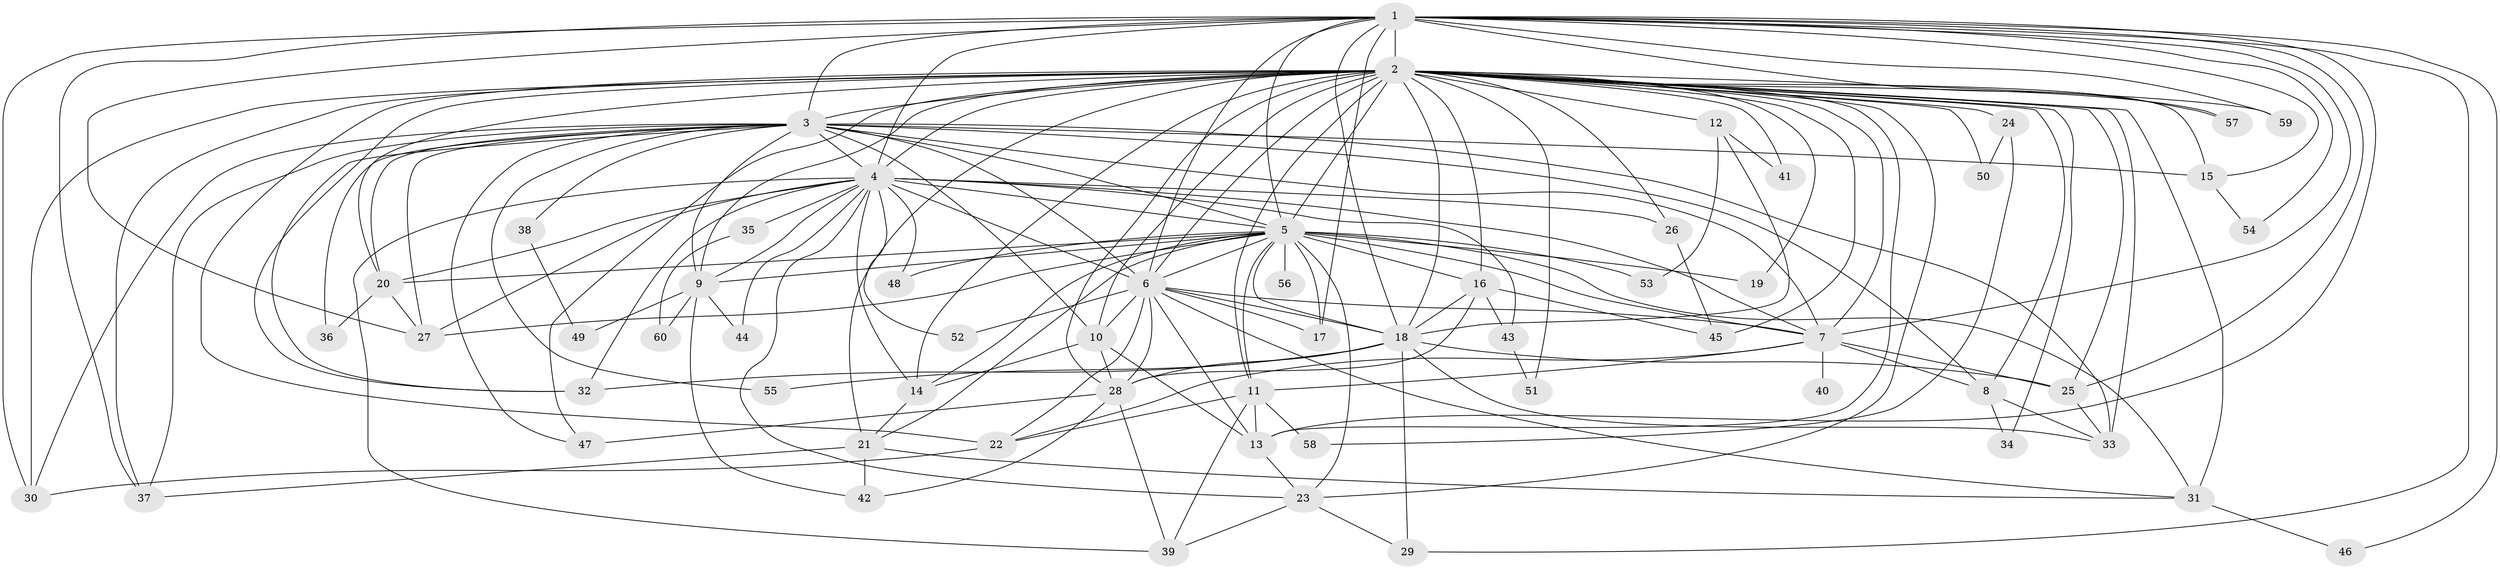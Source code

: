 // original degree distribution, {26: 0.00684931506849315, 30: 0.00684931506849315, 22: 0.00684931506849315, 21: 0.0136986301369863, 25: 0.00684931506849315, 20: 0.00684931506849315, 29: 0.00684931506849315, 27: 0.00684931506849315, 18: 0.00684931506849315, 4: 0.11643835616438356, 7: 0.02054794520547945, 9: 0.00684931506849315, 8: 0.0136986301369863, 5: 0.03424657534246575, 3: 0.1917808219178082, 2: 0.5273972602739726, 6: 0.02054794520547945}
// Generated by graph-tools (version 1.1) at 2025/49/03/04/25 22:49:47]
// undirected, 60 vertices, 169 edges
graph export_dot {
  node [color=gray90,style=filled];
  1;
  2;
  3;
  4;
  5;
  6;
  7;
  8;
  9;
  10;
  11;
  12;
  13;
  14;
  15;
  16;
  17;
  18;
  19;
  20;
  21;
  22;
  23;
  24;
  25;
  26;
  27;
  28;
  29;
  30;
  31;
  32;
  33;
  34;
  35;
  36;
  37;
  38;
  39;
  40;
  41;
  42;
  43;
  44;
  45;
  46;
  47;
  48;
  49;
  50;
  51;
  52;
  53;
  54;
  55;
  56;
  57;
  58;
  59;
  60;
  1 -- 2 [weight=4.0];
  1 -- 3 [weight=2.0];
  1 -- 4 [weight=1.0];
  1 -- 5 [weight=2.0];
  1 -- 6 [weight=1.0];
  1 -- 7 [weight=2.0];
  1 -- 13 [weight=1.0];
  1 -- 15 [weight=1.0];
  1 -- 17 [weight=1.0];
  1 -- 18 [weight=1.0];
  1 -- 25 [weight=1.0];
  1 -- 27 [weight=1.0];
  1 -- 29 [weight=1.0];
  1 -- 30 [weight=1.0];
  1 -- 37 [weight=1.0];
  1 -- 46 [weight=1.0];
  1 -- 54 [weight=1.0];
  1 -- 57 [weight=1.0];
  1 -- 59 [weight=1.0];
  2 -- 3 [weight=6.0];
  2 -- 4 [weight=4.0];
  2 -- 5 [weight=5.0];
  2 -- 6 [weight=4.0];
  2 -- 7 [weight=4.0];
  2 -- 8 [weight=2.0];
  2 -- 9 [weight=1.0];
  2 -- 10 [weight=2.0];
  2 -- 11 [weight=1.0];
  2 -- 12 [weight=2.0];
  2 -- 13 [weight=2.0];
  2 -- 14 [weight=4.0];
  2 -- 15 [weight=1.0];
  2 -- 16 [weight=1.0];
  2 -- 18 [weight=2.0];
  2 -- 19 [weight=1.0];
  2 -- 20 [weight=2.0];
  2 -- 21 [weight=2.0];
  2 -- 22 [weight=2.0];
  2 -- 23 [weight=1.0];
  2 -- 24 [weight=1.0];
  2 -- 25 [weight=1.0];
  2 -- 26 [weight=2.0];
  2 -- 28 [weight=2.0];
  2 -- 30 [weight=2.0];
  2 -- 31 [weight=1.0];
  2 -- 32 [weight=1.0];
  2 -- 33 [weight=1.0];
  2 -- 34 [weight=1.0];
  2 -- 37 [weight=1.0];
  2 -- 41 [weight=1.0];
  2 -- 45 [weight=1.0];
  2 -- 47 [weight=2.0];
  2 -- 50 [weight=1.0];
  2 -- 51 [weight=1.0];
  2 -- 57 [weight=1.0];
  2 -- 59 [weight=1.0];
  3 -- 4 [weight=2.0];
  3 -- 5 [weight=2.0];
  3 -- 6 [weight=2.0];
  3 -- 7 [weight=3.0];
  3 -- 8 [weight=1.0];
  3 -- 9 [weight=1.0];
  3 -- 10 [weight=1.0];
  3 -- 15 [weight=3.0];
  3 -- 20 [weight=1.0];
  3 -- 27 [weight=1.0];
  3 -- 30 [weight=1.0];
  3 -- 32 [weight=1.0];
  3 -- 33 [weight=6.0];
  3 -- 36 [weight=1.0];
  3 -- 37 [weight=1.0];
  3 -- 38 [weight=1.0];
  3 -- 47 [weight=1.0];
  3 -- 55 [weight=1.0];
  4 -- 5 [weight=1.0];
  4 -- 6 [weight=1.0];
  4 -- 7 [weight=1.0];
  4 -- 9 [weight=1.0];
  4 -- 14 [weight=1.0];
  4 -- 20 [weight=1.0];
  4 -- 23 [weight=1.0];
  4 -- 26 [weight=1.0];
  4 -- 27 [weight=1.0];
  4 -- 32 [weight=1.0];
  4 -- 35 [weight=1.0];
  4 -- 39 [weight=1.0];
  4 -- 43 [weight=1.0];
  4 -- 44 [weight=1.0];
  4 -- 48 [weight=1.0];
  4 -- 52 [weight=1.0];
  5 -- 6 [weight=1.0];
  5 -- 7 [weight=1.0];
  5 -- 9 [weight=1.0];
  5 -- 11 [weight=1.0];
  5 -- 14 [weight=1.0];
  5 -- 16 [weight=1.0];
  5 -- 17 [weight=1.0];
  5 -- 18 [weight=1.0];
  5 -- 19 [weight=1.0];
  5 -- 20 [weight=1.0];
  5 -- 21 [weight=1.0];
  5 -- 23 [weight=1.0];
  5 -- 27 [weight=1.0];
  5 -- 31 [weight=1.0];
  5 -- 48 [weight=1.0];
  5 -- 53 [weight=1.0];
  5 -- 56 [weight=1.0];
  6 -- 7 [weight=1.0];
  6 -- 10 [weight=1.0];
  6 -- 13 [weight=1.0];
  6 -- 17 [weight=1.0];
  6 -- 18 [weight=10.0];
  6 -- 22 [weight=1.0];
  6 -- 28 [weight=2.0];
  6 -- 31 [weight=1.0];
  6 -- 52 [weight=1.0];
  7 -- 8 [weight=1.0];
  7 -- 11 [weight=1.0];
  7 -- 22 [weight=1.0];
  7 -- 25 [weight=1.0];
  7 -- 40 [weight=1.0];
  8 -- 33 [weight=1.0];
  8 -- 34 [weight=1.0];
  9 -- 42 [weight=1.0];
  9 -- 44 [weight=1.0];
  9 -- 49 [weight=1.0];
  9 -- 60 [weight=1.0];
  10 -- 13 [weight=1.0];
  10 -- 14 [weight=4.0];
  10 -- 28 [weight=1.0];
  11 -- 13 [weight=1.0];
  11 -- 22 [weight=1.0];
  11 -- 39 [weight=1.0];
  11 -- 58 [weight=1.0];
  12 -- 18 [weight=1.0];
  12 -- 41 [weight=1.0];
  12 -- 53 [weight=1.0];
  13 -- 23 [weight=1.0];
  14 -- 21 [weight=1.0];
  15 -- 54 [weight=1.0];
  16 -- 18 [weight=1.0];
  16 -- 28 [weight=1.0];
  16 -- 43 [weight=1.0];
  16 -- 45 [weight=1.0];
  18 -- 25 [weight=1.0];
  18 -- 28 [weight=1.0];
  18 -- 29 [weight=1.0];
  18 -- 32 [weight=1.0];
  18 -- 33 [weight=1.0];
  18 -- 55 [weight=1.0];
  20 -- 27 [weight=1.0];
  20 -- 36 [weight=1.0];
  21 -- 31 [weight=1.0];
  21 -- 37 [weight=1.0];
  21 -- 42 [weight=1.0];
  22 -- 30 [weight=1.0];
  23 -- 29 [weight=1.0];
  23 -- 39 [weight=1.0];
  24 -- 50 [weight=1.0];
  24 -- 58 [weight=1.0];
  25 -- 33 [weight=1.0];
  26 -- 45 [weight=1.0];
  28 -- 39 [weight=1.0];
  28 -- 42 [weight=1.0];
  28 -- 47 [weight=3.0];
  31 -- 46 [weight=1.0];
  35 -- 60 [weight=1.0];
  38 -- 49 [weight=1.0];
  43 -- 51 [weight=1.0];
}
